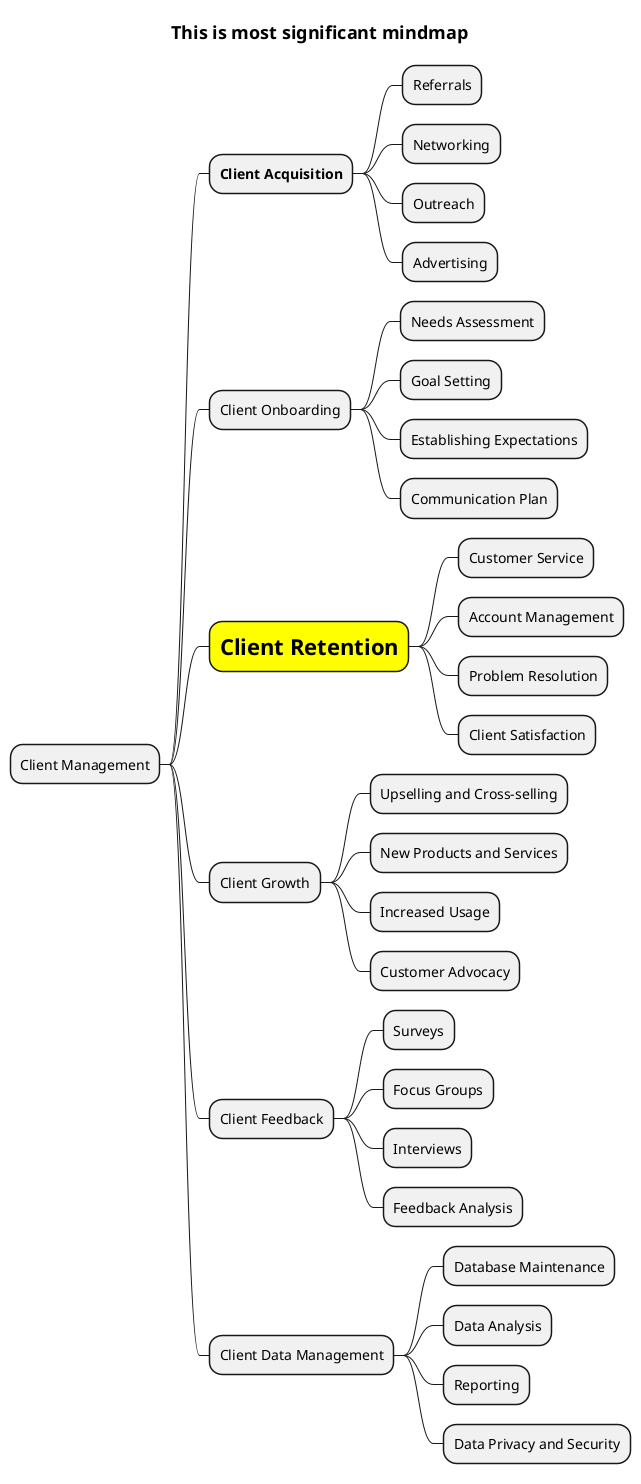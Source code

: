 @startmindmap
title =This is most significant mindmap
* Client Management
** **Client Acquisition**
*** Referrals
*** Networking
*** Outreach
*** Advertising
** Client Onboarding
*** Needs Assessment
*** Goal Setting
*** Establishing Expectations
*** Communication Plan
**[#yellow] =**Client Retention**
*** Customer Service
*** Account Management
*** Problem Resolution
*** Client Satisfaction
** Client Growth
*** Upselling and Cross-selling
*** New Products and Services
*** Increased Usage
*** Customer Advocacy
** Client Feedback
*** Surveys
*** Focus Groups
*** Interviews
*** Feedback Analysis
** Client Data Management
*** Database Maintenance
*** Data Analysis
*** Reporting
*** Data Privacy and Security
@endmindmap
